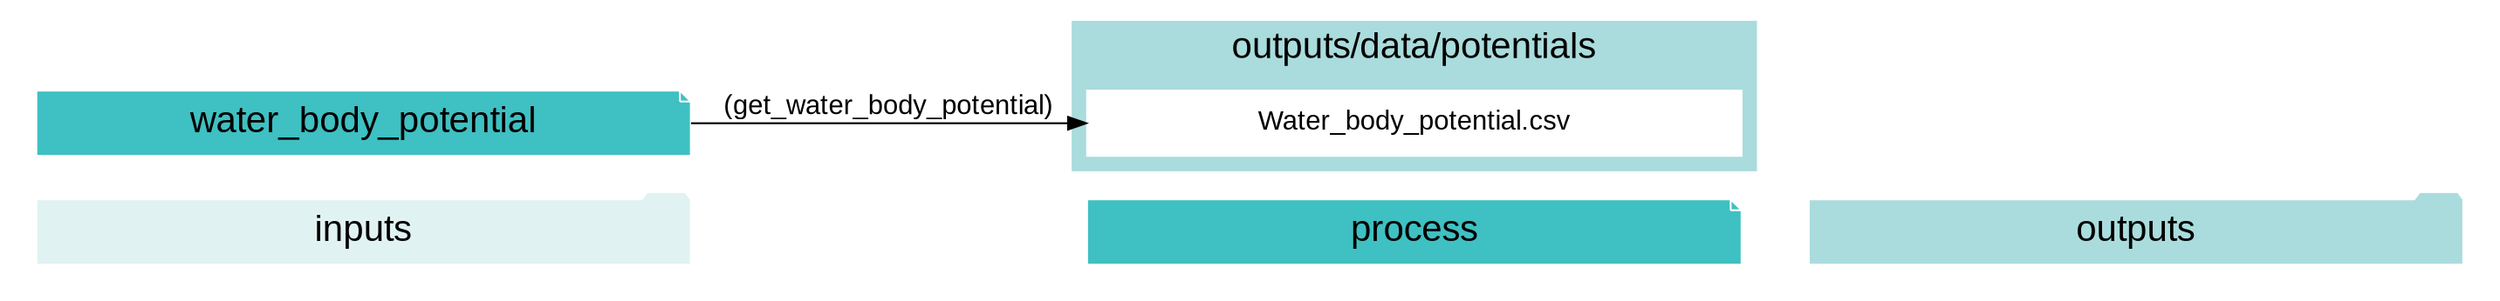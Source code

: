 digraph water_body_potential {
    rankdir="LR";
    graph [overlap=false, fontname=arial];
    node [shape=box, style=filled, color=white, fontsize=15, fontname=arial, fixedsize=true, width=5];
    edge [fontname=arial, fontsize = 15]
    newrank=true
    subgraph cluster_legend {
    fontsize=25
    style=invis
    "process"[style=filled, fillcolor="#3FC0C2", shape=note, fontsize=20, fontname="arial"]
    "inputs" [style=filled, shape=folder, color=white, fillcolor="#E1F2F2", fontsize=20]
    "outputs"[style=filled, shape=folder, color=white, fillcolor="#aadcdd", fontsize=20]
    "inputs"->"process"[style=invis]
    "process"->"outputs"[style=invis]
    }
    "water_body_potential"[style=filled, color=white, fillcolor="#3FC0C2", shape=note, fontsize=20, fontname=arial];
    subgraph cluster_0_out {
        style = filled;
        color = "#aadcdd";
        fontsize = 20;
        rank=same;
        label="outputs/data/potentials";
        "Water_body_potential.csv"
    }
    "water_body_potential" -> "Water_body_potential.csv"[label="(get_water_body_potential)"]
    }